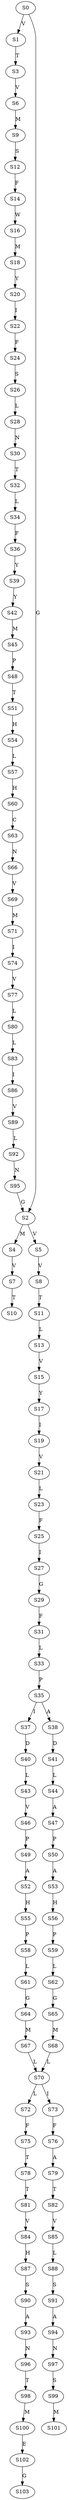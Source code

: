 strict digraph  {
	S0 -> S1 [ label = V ];
	S0 -> S2 [ label = G ];
	S1 -> S3 [ label = T ];
	S2 -> S4 [ label = M ];
	S2 -> S5 [ label = V ];
	S3 -> S6 [ label = V ];
	S4 -> S7 [ label = V ];
	S5 -> S8 [ label = V ];
	S6 -> S9 [ label = M ];
	S7 -> S10 [ label = T ];
	S8 -> S11 [ label = T ];
	S9 -> S12 [ label = S ];
	S11 -> S13 [ label = L ];
	S12 -> S14 [ label = F ];
	S13 -> S15 [ label = V ];
	S14 -> S16 [ label = W ];
	S15 -> S17 [ label = Y ];
	S16 -> S18 [ label = M ];
	S17 -> S19 [ label = I ];
	S18 -> S20 [ label = Y ];
	S19 -> S21 [ label = V ];
	S20 -> S22 [ label = I ];
	S21 -> S23 [ label = L ];
	S22 -> S24 [ label = F ];
	S23 -> S25 [ label = F ];
	S24 -> S26 [ label = S ];
	S25 -> S27 [ label = I ];
	S26 -> S28 [ label = L ];
	S27 -> S29 [ label = G ];
	S28 -> S30 [ label = N ];
	S29 -> S31 [ label = F ];
	S30 -> S32 [ label = T ];
	S31 -> S33 [ label = L ];
	S32 -> S34 [ label = L ];
	S33 -> S35 [ label = P ];
	S34 -> S36 [ label = F ];
	S35 -> S37 [ label = I ];
	S35 -> S38 [ label = A ];
	S36 -> S39 [ label = Y ];
	S37 -> S40 [ label = D ];
	S38 -> S41 [ label = D ];
	S39 -> S42 [ label = Y ];
	S40 -> S43 [ label = L ];
	S41 -> S44 [ label = L ];
	S42 -> S45 [ label = M ];
	S43 -> S46 [ label = V ];
	S44 -> S47 [ label = A ];
	S45 -> S48 [ label = P ];
	S46 -> S49 [ label = P ];
	S47 -> S50 [ label = P ];
	S48 -> S51 [ label = T ];
	S49 -> S52 [ label = A ];
	S50 -> S53 [ label = A ];
	S51 -> S54 [ label = H ];
	S52 -> S55 [ label = H ];
	S53 -> S56 [ label = H ];
	S54 -> S57 [ label = L ];
	S55 -> S58 [ label = P ];
	S56 -> S59 [ label = P ];
	S57 -> S60 [ label = H ];
	S58 -> S61 [ label = L ];
	S59 -> S62 [ label = L ];
	S60 -> S63 [ label = C ];
	S61 -> S64 [ label = G ];
	S62 -> S65 [ label = G ];
	S63 -> S66 [ label = N ];
	S64 -> S67 [ label = M ];
	S65 -> S68 [ label = M ];
	S66 -> S69 [ label = V ];
	S67 -> S70 [ label = L ];
	S68 -> S70 [ label = L ];
	S69 -> S71 [ label = M ];
	S70 -> S72 [ label = L ];
	S70 -> S73 [ label = I ];
	S71 -> S74 [ label = I ];
	S72 -> S75 [ label = F ];
	S73 -> S76 [ label = F ];
	S74 -> S77 [ label = V ];
	S75 -> S78 [ label = T ];
	S76 -> S79 [ label = A ];
	S77 -> S80 [ label = L ];
	S78 -> S81 [ label = T ];
	S79 -> S82 [ label = T ];
	S80 -> S83 [ label = L ];
	S81 -> S84 [ label = V ];
	S82 -> S85 [ label = V ];
	S83 -> S86 [ label = I ];
	S84 -> S87 [ label = H ];
	S85 -> S88 [ label = L ];
	S86 -> S89 [ label = V ];
	S87 -> S90 [ label = S ];
	S88 -> S91 [ label = S ];
	S89 -> S92 [ label = L ];
	S90 -> S93 [ label = A ];
	S91 -> S94 [ label = A ];
	S92 -> S95 [ label = N ];
	S93 -> S96 [ label = N ];
	S94 -> S97 [ label = N ];
	S95 -> S2 [ label = G ];
	S96 -> S98 [ label = T ];
	S97 -> S99 [ label = S ];
	S98 -> S100 [ label = M ];
	S99 -> S101 [ label = M ];
	S100 -> S102 [ label = E ];
	S102 -> S103 [ label = G ];
}
